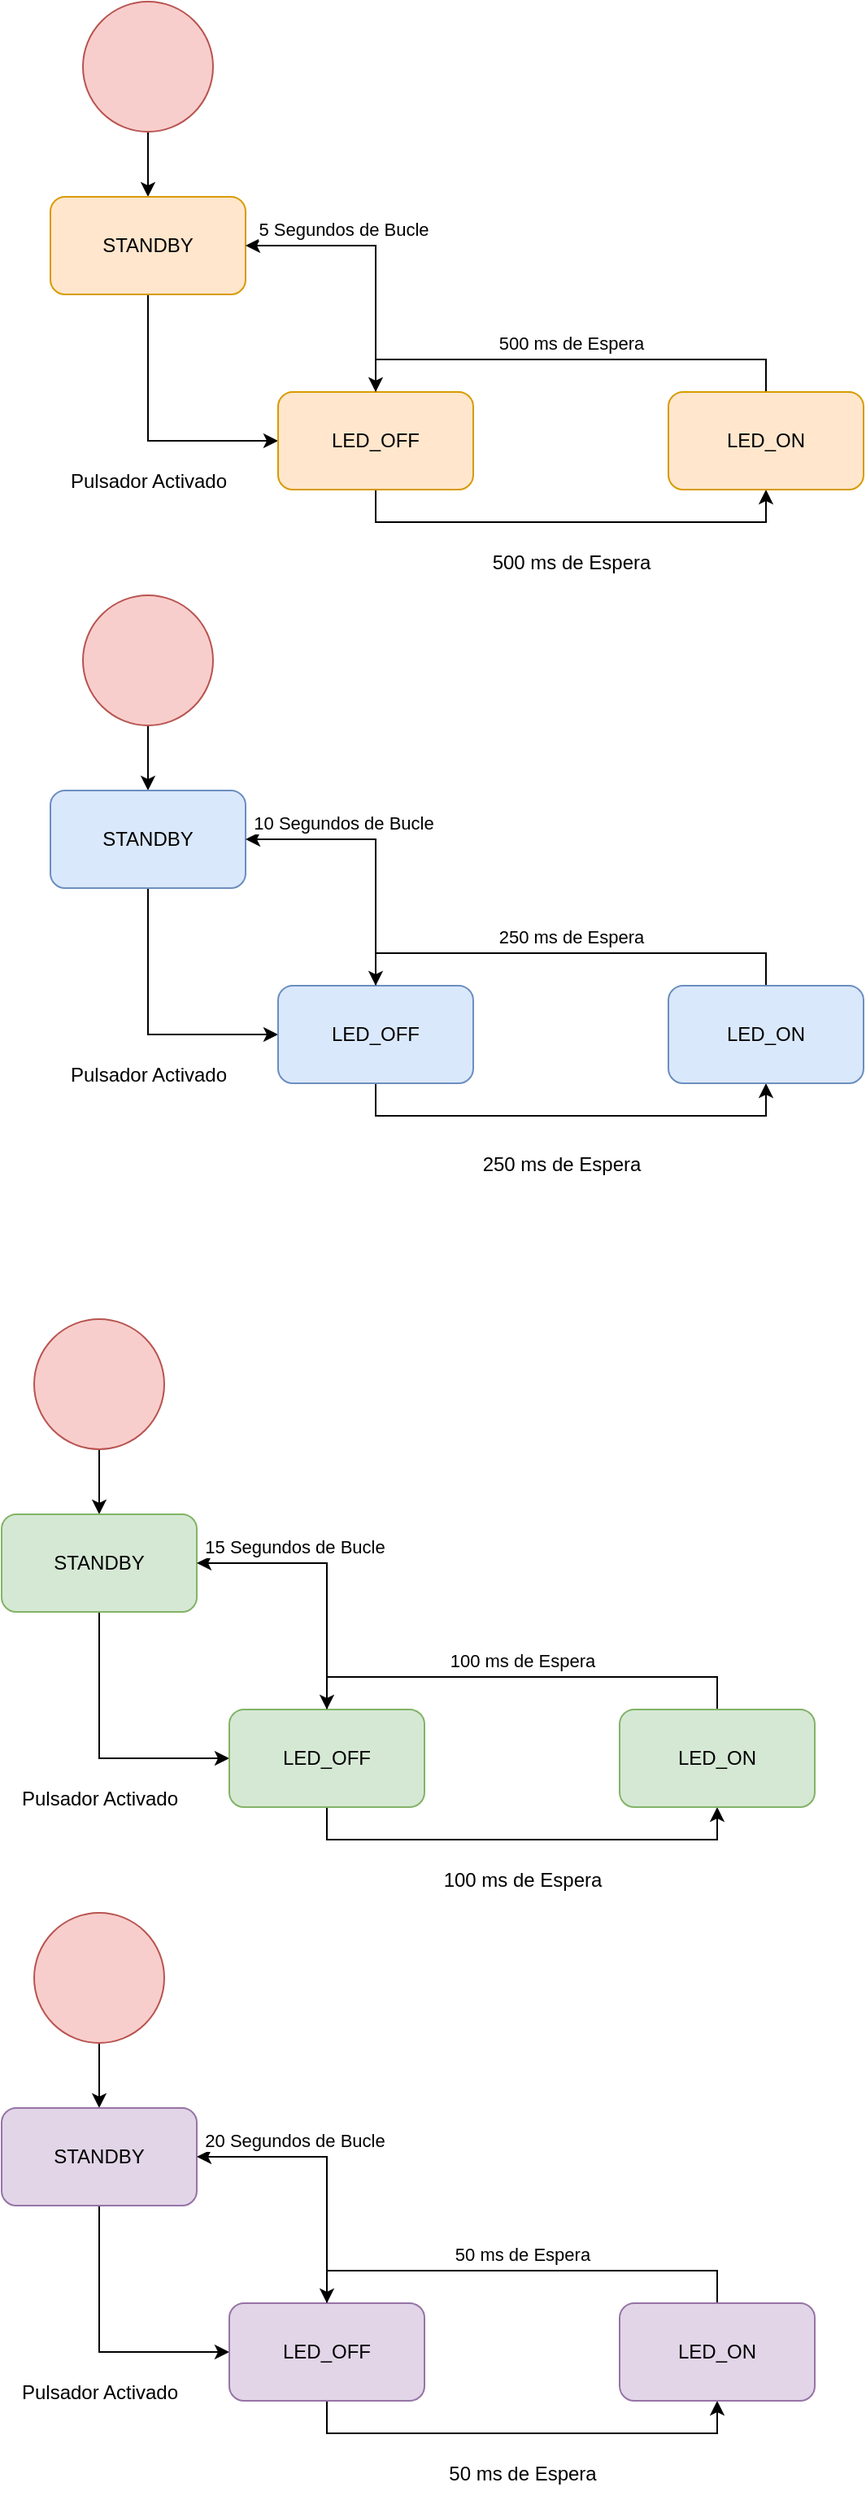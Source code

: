 <mxfile version="20.5.3" type="github">
  <diagram id="_odZcrre6fob6I2P2lyh" name="Página-1">
    <mxGraphModel dx="952" dy="619" grid="1" gridSize="10" guides="1" tooltips="1" connect="1" arrows="1" fold="1" page="1" pageScale="1" pageWidth="827" pageHeight="1169" math="0" shadow="0">
      <root>
        <mxCell id="0" />
        <mxCell id="1" parent="0" />
        <mxCell id="sgT79vJf3ZpTj8SVwPlj-3" style="edgeStyle=orthogonalEdgeStyle;rounded=0;orthogonalLoop=1;jettySize=auto;html=1;exitX=0.5;exitY=1;exitDx=0;exitDy=0;entryX=0.5;entryY=0;entryDx=0;entryDy=0;" edge="1" parent="1" source="sgT79vJf3ZpTj8SVwPlj-1" target="sgT79vJf3ZpTj8SVwPlj-2">
          <mxGeometry relative="1" as="geometry" />
        </mxCell>
        <mxCell id="sgT79vJf3ZpTj8SVwPlj-1" value="" style="ellipse;whiteSpace=wrap;html=1;aspect=fixed;fillColor=#f8cecc;strokeColor=#b85450;" vertex="1" parent="1">
          <mxGeometry x="60" y="40" width="80" height="80" as="geometry" />
        </mxCell>
        <mxCell id="sgT79vJf3ZpTj8SVwPlj-6" style="edgeStyle=orthogonalEdgeStyle;rounded=0;orthogonalLoop=1;jettySize=auto;html=1;exitX=0.5;exitY=1;exitDx=0;exitDy=0;entryX=0;entryY=0.5;entryDx=0;entryDy=0;" edge="1" parent="1" source="sgT79vJf3ZpTj8SVwPlj-2" target="sgT79vJf3ZpTj8SVwPlj-5">
          <mxGeometry relative="1" as="geometry" />
        </mxCell>
        <mxCell id="sgT79vJf3ZpTj8SVwPlj-2" value="STANDBY" style="rounded=1;whiteSpace=wrap;html=1;fillColor=#ffe6cc;strokeColor=#d79b00;" vertex="1" parent="1">
          <mxGeometry x="40" y="160" width="120" height="60" as="geometry" />
        </mxCell>
        <mxCell id="sgT79vJf3ZpTj8SVwPlj-9" style="edgeStyle=orthogonalEdgeStyle;rounded=0;orthogonalLoop=1;jettySize=auto;html=1;exitX=0.5;exitY=1;exitDx=0;exitDy=0;entryX=0.5;entryY=1;entryDx=0;entryDy=0;" edge="1" parent="1" source="sgT79vJf3ZpTj8SVwPlj-5" target="sgT79vJf3ZpTj8SVwPlj-8">
          <mxGeometry relative="1" as="geometry">
            <Array as="points">
              <mxPoint x="240" y="360" />
              <mxPoint x="480" y="360" />
            </Array>
          </mxGeometry>
        </mxCell>
        <mxCell id="sgT79vJf3ZpTj8SVwPlj-13" style="edgeStyle=orthogonalEdgeStyle;rounded=0;orthogonalLoop=1;jettySize=auto;html=1;exitX=0.5;exitY=0;exitDx=0;exitDy=0;entryX=1;entryY=0.5;entryDx=0;entryDy=0;" edge="1" parent="1" source="sgT79vJf3ZpTj8SVwPlj-5" target="sgT79vJf3ZpTj8SVwPlj-2">
          <mxGeometry relative="1" as="geometry" />
        </mxCell>
        <mxCell id="sgT79vJf3ZpTj8SVwPlj-14" value="5 Segundos de Bucle" style="edgeLabel;html=1;align=center;verticalAlign=middle;resizable=0;points=[];" vertex="1" connectable="0" parent="sgT79vJf3ZpTj8SVwPlj-13">
          <mxGeometry x="0.735" y="-1" relative="1" as="geometry">
            <mxPoint x="37" y="-9" as="offset" />
          </mxGeometry>
        </mxCell>
        <mxCell id="sgT79vJf3ZpTj8SVwPlj-5" value="LED_OFF" style="rounded=1;whiteSpace=wrap;html=1;fillColor=#ffe6cc;strokeColor=#d79b00;" vertex="1" parent="1">
          <mxGeometry x="180" y="280" width="120" height="60" as="geometry" />
        </mxCell>
        <mxCell id="sgT79vJf3ZpTj8SVwPlj-7" value="Pulsador Activado" style="text;html=1;align=center;verticalAlign=middle;resizable=0;points=[];autosize=1;strokeColor=none;fillColor=none;" vertex="1" parent="1">
          <mxGeometry x="40" y="320" width="120" height="30" as="geometry" />
        </mxCell>
        <mxCell id="sgT79vJf3ZpTj8SVwPlj-11" style="edgeStyle=orthogonalEdgeStyle;rounded=0;orthogonalLoop=1;jettySize=auto;html=1;exitX=0.5;exitY=0;exitDx=0;exitDy=0;entryX=0.5;entryY=0;entryDx=0;entryDy=0;" edge="1" parent="1" source="sgT79vJf3ZpTj8SVwPlj-8" target="sgT79vJf3ZpTj8SVwPlj-5">
          <mxGeometry relative="1" as="geometry">
            <mxPoint x="410" y="240" as="sourcePoint" />
            <mxPoint x="290" y="240" as="targetPoint" />
          </mxGeometry>
        </mxCell>
        <mxCell id="sgT79vJf3ZpTj8SVwPlj-12" value="500 ms de Espera" style="edgeLabel;html=1;align=center;verticalAlign=middle;resizable=0;points=[];" vertex="1" connectable="0" parent="sgT79vJf3ZpTj8SVwPlj-11">
          <mxGeometry x="0.027" y="4" relative="1" as="geometry">
            <mxPoint x="4" y="-14" as="offset" />
          </mxGeometry>
        </mxCell>
        <mxCell id="sgT79vJf3ZpTj8SVwPlj-8" value="LED_ON" style="rounded=1;whiteSpace=wrap;html=1;fillColor=#ffe6cc;strokeColor=#d79b00;" vertex="1" parent="1">
          <mxGeometry x="420" y="280" width="120" height="60" as="geometry" />
        </mxCell>
        <mxCell id="sgT79vJf3ZpTj8SVwPlj-10" value="500 ms de Espera" style="text;html=1;align=center;verticalAlign=middle;resizable=0;points=[];autosize=1;strokeColor=none;fillColor=none;" vertex="1" parent="1">
          <mxGeometry x="300" y="370" width="120" height="30" as="geometry" />
        </mxCell>
        <mxCell id="sgT79vJf3ZpTj8SVwPlj-15" style="edgeStyle=orthogonalEdgeStyle;rounded=0;orthogonalLoop=1;jettySize=auto;html=1;exitX=0.5;exitY=1;exitDx=0;exitDy=0;entryX=0.5;entryY=0;entryDx=0;entryDy=0;" edge="1" parent="1" source="sgT79vJf3ZpTj8SVwPlj-16" target="sgT79vJf3ZpTj8SVwPlj-18">
          <mxGeometry relative="1" as="geometry" />
        </mxCell>
        <mxCell id="sgT79vJf3ZpTj8SVwPlj-16" value="" style="ellipse;whiteSpace=wrap;html=1;aspect=fixed;fillColor=#f8cecc;strokeColor=#b85450;" vertex="1" parent="1">
          <mxGeometry x="60" y="405" width="80" height="80" as="geometry" />
        </mxCell>
        <mxCell id="sgT79vJf3ZpTj8SVwPlj-17" style="edgeStyle=orthogonalEdgeStyle;rounded=0;orthogonalLoop=1;jettySize=auto;html=1;exitX=0.5;exitY=1;exitDx=0;exitDy=0;entryX=0;entryY=0.5;entryDx=0;entryDy=0;" edge="1" parent="1" source="sgT79vJf3ZpTj8SVwPlj-18" target="sgT79vJf3ZpTj8SVwPlj-22">
          <mxGeometry relative="1" as="geometry" />
        </mxCell>
        <mxCell id="sgT79vJf3ZpTj8SVwPlj-18" value="STANDBY" style="rounded=1;whiteSpace=wrap;html=1;fillColor=#dae8fc;strokeColor=#6c8ebf;" vertex="1" parent="1">
          <mxGeometry x="40" y="525" width="120" height="60" as="geometry" />
        </mxCell>
        <mxCell id="sgT79vJf3ZpTj8SVwPlj-19" style="edgeStyle=orthogonalEdgeStyle;rounded=0;orthogonalLoop=1;jettySize=auto;html=1;exitX=0.5;exitY=1;exitDx=0;exitDy=0;entryX=0.5;entryY=1;entryDx=0;entryDy=0;" edge="1" parent="1" source="sgT79vJf3ZpTj8SVwPlj-22" target="sgT79vJf3ZpTj8SVwPlj-26">
          <mxGeometry relative="1" as="geometry">
            <Array as="points">
              <mxPoint x="240" y="725" />
              <mxPoint x="480" y="725" />
            </Array>
          </mxGeometry>
        </mxCell>
        <mxCell id="sgT79vJf3ZpTj8SVwPlj-20" style="edgeStyle=orthogonalEdgeStyle;rounded=0;orthogonalLoop=1;jettySize=auto;html=1;exitX=0.5;exitY=0;exitDx=0;exitDy=0;entryX=1;entryY=0.5;entryDx=0;entryDy=0;" edge="1" parent="1" source="sgT79vJf3ZpTj8SVwPlj-22" target="sgT79vJf3ZpTj8SVwPlj-18">
          <mxGeometry relative="1" as="geometry" />
        </mxCell>
        <mxCell id="sgT79vJf3ZpTj8SVwPlj-21" value="10 Segundos de Bucle" style="edgeLabel;html=1;align=center;verticalAlign=middle;resizable=0;points=[];" vertex="1" connectable="0" parent="sgT79vJf3ZpTj8SVwPlj-20">
          <mxGeometry x="0.735" y="-1" relative="1" as="geometry">
            <mxPoint x="37" y="-9" as="offset" />
          </mxGeometry>
        </mxCell>
        <mxCell id="sgT79vJf3ZpTj8SVwPlj-22" value="LED_OFF" style="rounded=1;whiteSpace=wrap;html=1;fillColor=#dae8fc;strokeColor=#6c8ebf;" vertex="1" parent="1">
          <mxGeometry x="180" y="645" width="120" height="60" as="geometry" />
        </mxCell>
        <mxCell id="sgT79vJf3ZpTj8SVwPlj-23" value="Pulsador Activado" style="text;html=1;align=center;verticalAlign=middle;resizable=0;points=[];autosize=1;strokeColor=none;fillColor=none;" vertex="1" parent="1">
          <mxGeometry x="40" y="685" width="120" height="30" as="geometry" />
        </mxCell>
        <mxCell id="sgT79vJf3ZpTj8SVwPlj-24" style="edgeStyle=orthogonalEdgeStyle;rounded=0;orthogonalLoop=1;jettySize=auto;html=1;exitX=0.5;exitY=0;exitDx=0;exitDy=0;entryX=0.5;entryY=0;entryDx=0;entryDy=0;" edge="1" parent="1" source="sgT79vJf3ZpTj8SVwPlj-26" target="sgT79vJf3ZpTj8SVwPlj-22">
          <mxGeometry relative="1" as="geometry">
            <mxPoint x="410" y="605" as="sourcePoint" />
            <mxPoint x="290" y="605" as="targetPoint" />
          </mxGeometry>
        </mxCell>
        <mxCell id="sgT79vJf3ZpTj8SVwPlj-25" value="250 ms de Espera" style="edgeLabel;html=1;align=center;verticalAlign=middle;resizable=0;points=[];" vertex="1" connectable="0" parent="sgT79vJf3ZpTj8SVwPlj-24">
          <mxGeometry x="0.027" y="4" relative="1" as="geometry">
            <mxPoint x="4" y="-14" as="offset" />
          </mxGeometry>
        </mxCell>
        <mxCell id="sgT79vJf3ZpTj8SVwPlj-26" value="LED_ON" style="rounded=1;whiteSpace=wrap;html=1;fillColor=#dae8fc;strokeColor=#6c8ebf;" vertex="1" parent="1">
          <mxGeometry x="420" y="645" width="120" height="60" as="geometry" />
        </mxCell>
        <mxCell id="sgT79vJf3ZpTj8SVwPlj-27" value="250 ms de Espera" style="text;html=1;align=center;verticalAlign=middle;resizable=0;points=[];autosize=1;strokeColor=none;fillColor=none;" vertex="1" parent="1">
          <mxGeometry x="294" y="740" width="120" height="30" as="geometry" />
        </mxCell>
        <mxCell id="sgT79vJf3ZpTj8SVwPlj-28" style="edgeStyle=orthogonalEdgeStyle;rounded=0;orthogonalLoop=1;jettySize=auto;html=1;exitX=0.5;exitY=1;exitDx=0;exitDy=0;entryX=0.5;entryY=0;entryDx=0;entryDy=0;" edge="1" parent="1" source="sgT79vJf3ZpTj8SVwPlj-29" target="sgT79vJf3ZpTj8SVwPlj-31">
          <mxGeometry relative="1" as="geometry" />
        </mxCell>
        <mxCell id="sgT79vJf3ZpTj8SVwPlj-29" value="" style="ellipse;whiteSpace=wrap;html=1;aspect=fixed;fillColor=#f8cecc;strokeColor=#b85450;" vertex="1" parent="1">
          <mxGeometry x="30" y="850" width="80" height="80" as="geometry" />
        </mxCell>
        <mxCell id="sgT79vJf3ZpTj8SVwPlj-30" style="edgeStyle=orthogonalEdgeStyle;rounded=0;orthogonalLoop=1;jettySize=auto;html=1;exitX=0.5;exitY=1;exitDx=0;exitDy=0;entryX=0;entryY=0.5;entryDx=0;entryDy=0;" edge="1" parent="1" source="sgT79vJf3ZpTj8SVwPlj-31" target="sgT79vJf3ZpTj8SVwPlj-35">
          <mxGeometry relative="1" as="geometry" />
        </mxCell>
        <mxCell id="sgT79vJf3ZpTj8SVwPlj-31" value="STANDBY" style="rounded=1;whiteSpace=wrap;html=1;fillColor=#d5e8d4;strokeColor=#82b366;" vertex="1" parent="1">
          <mxGeometry x="10" y="970" width="120" height="60" as="geometry" />
        </mxCell>
        <mxCell id="sgT79vJf3ZpTj8SVwPlj-32" style="edgeStyle=orthogonalEdgeStyle;rounded=0;orthogonalLoop=1;jettySize=auto;html=1;exitX=0.5;exitY=1;exitDx=0;exitDy=0;entryX=0.5;entryY=1;entryDx=0;entryDy=0;" edge="1" parent="1" source="sgT79vJf3ZpTj8SVwPlj-35" target="sgT79vJf3ZpTj8SVwPlj-39">
          <mxGeometry relative="1" as="geometry">
            <Array as="points">
              <mxPoint x="210" y="1170" />
              <mxPoint x="450" y="1170" />
            </Array>
          </mxGeometry>
        </mxCell>
        <mxCell id="sgT79vJf3ZpTj8SVwPlj-33" style="edgeStyle=orthogonalEdgeStyle;rounded=0;orthogonalLoop=1;jettySize=auto;html=1;exitX=0.5;exitY=0;exitDx=0;exitDy=0;entryX=1;entryY=0.5;entryDx=0;entryDy=0;" edge="1" parent="1" source="sgT79vJf3ZpTj8SVwPlj-35" target="sgT79vJf3ZpTj8SVwPlj-31">
          <mxGeometry relative="1" as="geometry" />
        </mxCell>
        <mxCell id="sgT79vJf3ZpTj8SVwPlj-34" value="15 Segundos de Bucle" style="edgeLabel;html=1;align=center;verticalAlign=middle;resizable=0;points=[];" vertex="1" connectable="0" parent="sgT79vJf3ZpTj8SVwPlj-33">
          <mxGeometry x="0.735" y="-1" relative="1" as="geometry">
            <mxPoint x="37" y="-9" as="offset" />
          </mxGeometry>
        </mxCell>
        <mxCell id="sgT79vJf3ZpTj8SVwPlj-35" value="LED_OFF" style="rounded=1;whiteSpace=wrap;html=1;fillColor=#d5e8d4;strokeColor=#82b366;" vertex="1" parent="1">
          <mxGeometry x="150" y="1090" width="120" height="60" as="geometry" />
        </mxCell>
        <mxCell id="sgT79vJf3ZpTj8SVwPlj-36" value="Pulsador Activado" style="text;html=1;align=center;verticalAlign=middle;resizable=0;points=[];autosize=1;strokeColor=none;fillColor=none;" vertex="1" parent="1">
          <mxGeometry x="10" y="1130" width="120" height="30" as="geometry" />
        </mxCell>
        <mxCell id="sgT79vJf3ZpTj8SVwPlj-37" style="edgeStyle=orthogonalEdgeStyle;rounded=0;orthogonalLoop=1;jettySize=auto;html=1;exitX=0.5;exitY=0;exitDx=0;exitDy=0;entryX=0.5;entryY=0;entryDx=0;entryDy=0;" edge="1" parent="1" source="sgT79vJf3ZpTj8SVwPlj-39" target="sgT79vJf3ZpTj8SVwPlj-35">
          <mxGeometry relative="1" as="geometry">
            <mxPoint x="380" y="1050" as="sourcePoint" />
            <mxPoint x="260" y="1050" as="targetPoint" />
          </mxGeometry>
        </mxCell>
        <mxCell id="sgT79vJf3ZpTj8SVwPlj-38" value="100 ms de Espera" style="edgeLabel;html=1;align=center;verticalAlign=middle;resizable=0;points=[];" vertex="1" connectable="0" parent="sgT79vJf3ZpTj8SVwPlj-37">
          <mxGeometry x="0.027" y="4" relative="1" as="geometry">
            <mxPoint x="4" y="-14" as="offset" />
          </mxGeometry>
        </mxCell>
        <mxCell id="sgT79vJf3ZpTj8SVwPlj-39" value="LED_ON" style="rounded=1;whiteSpace=wrap;html=1;fillColor=#d5e8d4;strokeColor=#82b366;" vertex="1" parent="1">
          <mxGeometry x="390" y="1090" width="120" height="60" as="geometry" />
        </mxCell>
        <mxCell id="sgT79vJf3ZpTj8SVwPlj-40" value="100 ms de Espera" style="text;html=1;align=center;verticalAlign=middle;resizable=0;points=[];autosize=1;strokeColor=none;fillColor=none;" vertex="1" parent="1">
          <mxGeometry x="270" y="1180" width="120" height="30" as="geometry" />
        </mxCell>
        <mxCell id="sgT79vJf3ZpTj8SVwPlj-41" style="edgeStyle=orthogonalEdgeStyle;rounded=0;orthogonalLoop=1;jettySize=auto;html=1;exitX=0.5;exitY=1;exitDx=0;exitDy=0;entryX=0.5;entryY=0;entryDx=0;entryDy=0;" edge="1" parent="1" source="sgT79vJf3ZpTj8SVwPlj-42" target="sgT79vJf3ZpTj8SVwPlj-44">
          <mxGeometry relative="1" as="geometry" />
        </mxCell>
        <mxCell id="sgT79vJf3ZpTj8SVwPlj-42" value="" style="ellipse;whiteSpace=wrap;html=1;aspect=fixed;fillColor=#f8cecc;strokeColor=#b85450;" vertex="1" parent="1">
          <mxGeometry x="30" y="1215" width="80" height="80" as="geometry" />
        </mxCell>
        <mxCell id="sgT79vJf3ZpTj8SVwPlj-43" style="edgeStyle=orthogonalEdgeStyle;rounded=0;orthogonalLoop=1;jettySize=auto;html=1;exitX=0.5;exitY=1;exitDx=0;exitDy=0;entryX=0;entryY=0.5;entryDx=0;entryDy=0;" edge="1" parent="1" source="sgT79vJf3ZpTj8SVwPlj-44" target="sgT79vJf3ZpTj8SVwPlj-48">
          <mxGeometry relative="1" as="geometry" />
        </mxCell>
        <mxCell id="sgT79vJf3ZpTj8SVwPlj-44" value="STANDBY" style="rounded=1;whiteSpace=wrap;html=1;fillColor=#e1d5e7;strokeColor=#9673a6;" vertex="1" parent="1">
          <mxGeometry x="10" y="1335" width="120" height="60" as="geometry" />
        </mxCell>
        <mxCell id="sgT79vJf3ZpTj8SVwPlj-45" style="edgeStyle=orthogonalEdgeStyle;rounded=0;orthogonalLoop=1;jettySize=auto;html=1;exitX=0.5;exitY=1;exitDx=0;exitDy=0;entryX=0.5;entryY=1;entryDx=0;entryDy=0;" edge="1" parent="1" source="sgT79vJf3ZpTj8SVwPlj-48" target="sgT79vJf3ZpTj8SVwPlj-52">
          <mxGeometry relative="1" as="geometry">
            <Array as="points">
              <mxPoint x="210" y="1535" />
              <mxPoint x="450" y="1535" />
            </Array>
          </mxGeometry>
        </mxCell>
        <mxCell id="sgT79vJf3ZpTj8SVwPlj-46" style="edgeStyle=orthogonalEdgeStyle;rounded=0;orthogonalLoop=1;jettySize=auto;html=1;exitX=0.5;exitY=0;exitDx=0;exitDy=0;entryX=1;entryY=0.5;entryDx=0;entryDy=0;" edge="1" parent="1" source="sgT79vJf3ZpTj8SVwPlj-48" target="sgT79vJf3ZpTj8SVwPlj-44">
          <mxGeometry relative="1" as="geometry" />
        </mxCell>
        <mxCell id="sgT79vJf3ZpTj8SVwPlj-47" value="20 Segundos de Bucle" style="edgeLabel;html=1;align=center;verticalAlign=middle;resizable=0;points=[];" vertex="1" connectable="0" parent="sgT79vJf3ZpTj8SVwPlj-46">
          <mxGeometry x="0.735" y="-1" relative="1" as="geometry">
            <mxPoint x="37" y="-9" as="offset" />
          </mxGeometry>
        </mxCell>
        <mxCell id="sgT79vJf3ZpTj8SVwPlj-48" value="LED_OFF" style="rounded=1;whiteSpace=wrap;html=1;fillColor=#e1d5e7;strokeColor=#9673a6;" vertex="1" parent="1">
          <mxGeometry x="150" y="1455" width="120" height="60" as="geometry" />
        </mxCell>
        <mxCell id="sgT79vJf3ZpTj8SVwPlj-49" value="Pulsador Activado" style="text;html=1;align=center;verticalAlign=middle;resizable=0;points=[];autosize=1;strokeColor=none;fillColor=none;" vertex="1" parent="1">
          <mxGeometry x="10" y="1495" width="120" height="30" as="geometry" />
        </mxCell>
        <mxCell id="sgT79vJf3ZpTj8SVwPlj-50" style="edgeStyle=orthogonalEdgeStyle;rounded=0;orthogonalLoop=1;jettySize=auto;html=1;exitX=0.5;exitY=0;exitDx=0;exitDy=0;entryX=0.5;entryY=0;entryDx=0;entryDy=0;" edge="1" parent="1" source="sgT79vJf3ZpTj8SVwPlj-52" target="sgT79vJf3ZpTj8SVwPlj-48">
          <mxGeometry relative="1" as="geometry">
            <mxPoint x="380" y="1415" as="sourcePoint" />
            <mxPoint x="260" y="1415" as="targetPoint" />
          </mxGeometry>
        </mxCell>
        <mxCell id="sgT79vJf3ZpTj8SVwPlj-51" value="50 ms de Espera" style="edgeLabel;html=1;align=center;verticalAlign=middle;resizable=0;points=[];" vertex="1" connectable="0" parent="sgT79vJf3ZpTj8SVwPlj-50">
          <mxGeometry x="0.027" y="4" relative="1" as="geometry">
            <mxPoint x="4" y="-14" as="offset" />
          </mxGeometry>
        </mxCell>
        <mxCell id="sgT79vJf3ZpTj8SVwPlj-52" value="LED_ON" style="rounded=1;whiteSpace=wrap;html=1;fillColor=#e1d5e7;strokeColor=#9673a6;" vertex="1" parent="1">
          <mxGeometry x="390" y="1455" width="120" height="60" as="geometry" />
        </mxCell>
        <mxCell id="sgT79vJf3ZpTj8SVwPlj-53" value="50 ms de Espera" style="text;html=1;align=center;verticalAlign=middle;resizable=0;points=[];autosize=1;strokeColor=none;fillColor=none;" vertex="1" parent="1">
          <mxGeometry x="275" y="1545" width="110" height="30" as="geometry" />
        </mxCell>
      </root>
    </mxGraphModel>
  </diagram>
</mxfile>

